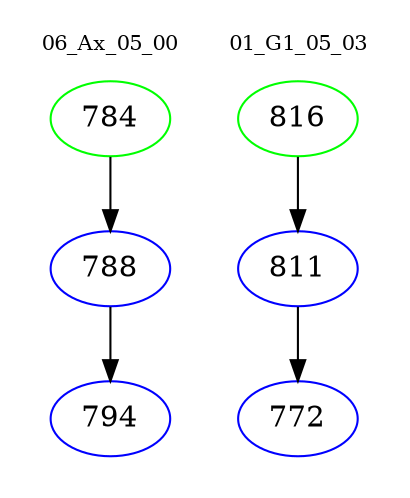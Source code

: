 digraph{
subgraph cluster_0 {
color = white
label = "06_Ax_05_00";
fontsize=10;
T0_784 [label="784", color="green"]
T0_784 -> T0_788 [color="black"]
T0_788 [label="788", color="blue"]
T0_788 -> T0_794 [color="black"]
T0_794 [label="794", color="blue"]
}
subgraph cluster_1 {
color = white
label = "01_G1_05_03";
fontsize=10;
T1_816 [label="816", color="green"]
T1_816 -> T1_811 [color="black"]
T1_811 [label="811", color="blue"]
T1_811 -> T1_772 [color="black"]
T1_772 [label="772", color="blue"]
}
}
